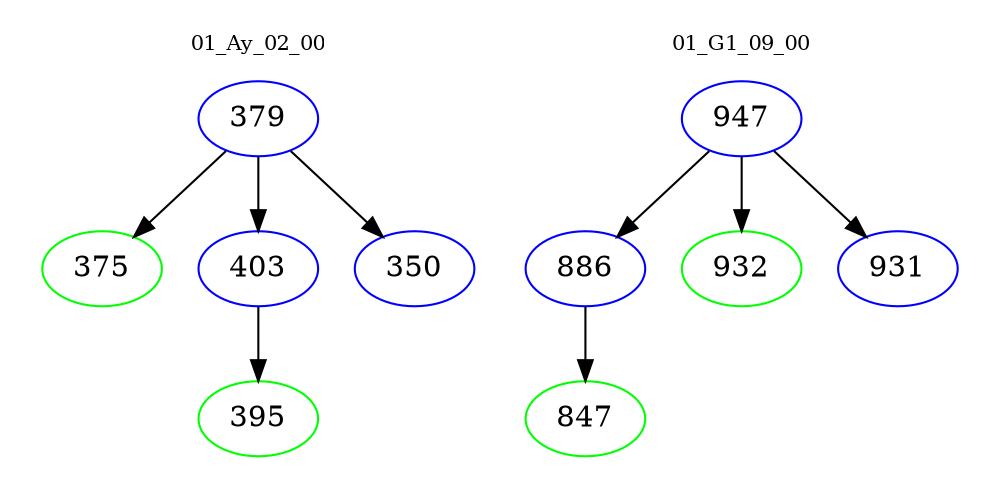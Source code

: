digraph{
subgraph cluster_0 {
color = white
label = "01_Ay_02_00";
fontsize=10;
T0_379 [label="379", color="blue"]
T0_379 -> T0_375 [color="black"]
T0_375 [label="375", color="green"]
T0_379 -> T0_403 [color="black"]
T0_403 [label="403", color="blue"]
T0_403 -> T0_395 [color="black"]
T0_395 [label="395", color="green"]
T0_379 -> T0_350 [color="black"]
T0_350 [label="350", color="blue"]
}
subgraph cluster_1 {
color = white
label = "01_G1_09_00";
fontsize=10;
T1_947 [label="947", color="blue"]
T1_947 -> T1_886 [color="black"]
T1_886 [label="886", color="blue"]
T1_886 -> T1_847 [color="black"]
T1_847 [label="847", color="green"]
T1_947 -> T1_932 [color="black"]
T1_932 [label="932", color="green"]
T1_947 -> T1_931 [color="black"]
T1_931 [label="931", color="blue"]
}
}
